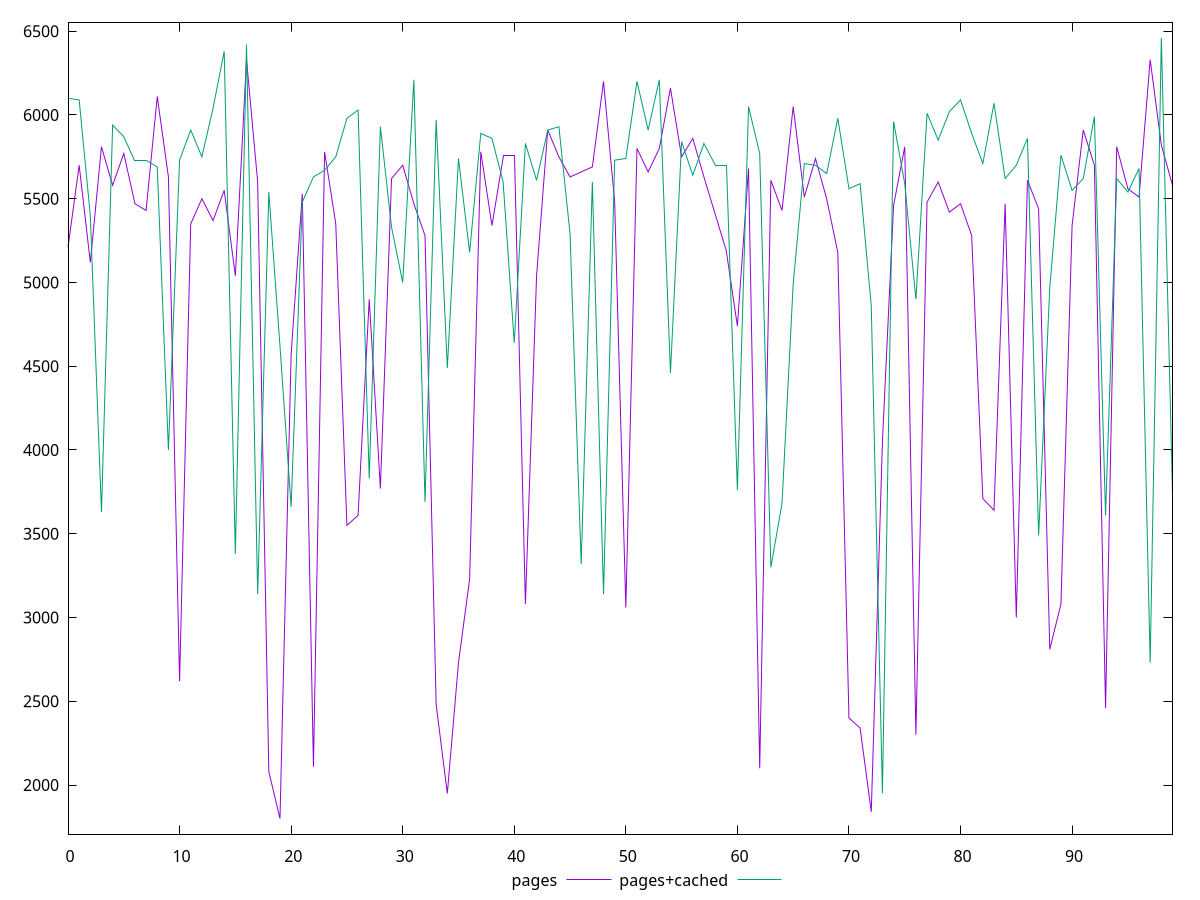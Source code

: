 reset

$pages <<EOF
0 5210
1 5700
2 5120
3 5810
4 5580
5 5770
6 5470
7 5430
8 6110
9 5630
10 2620
11 5350
12 5500
13 5370
14 5550
15 5040
16 6330
17 5600
18 2080
19 1800
20 4570
21 5530
22 2110
23 5780
24 5350
25 3550
26 3610
27 4900
28 3770
29 5620
30 5700
31 5470
32 5280
33 2480
34 1950
35 2730
36 3230
37 5780
38 5340
39 5760
40 5760
41 3080
42 5040
43 5910
44 5750
45 5630
46 5660
47 5690
48 6200
49 5480
50 3060
51 5800
52 5660
53 5800
54 6160
55 5750
56 5860
57 5630
58 5410
59 5190
60 4740
61 5680
62 2100
63 5610
64 5430
65 6050
66 5510
67 5740
68 5500
69 5180
70 2400
71 2340
72 1840
73 4050
74 5460
75 5810
76 2300
77 5480
78 5600
79 5420
80 5470
81 5280
82 3710
83 3640
84 5470
85 3000
86 5610
87 5440
88 2810
89 3080
90 5340
91 5910
92 5700
93 2460
94 5810
95 5560
96 5510
97 6330
98 5820
99 5580
EOF

$pagesCached <<EOF
0 6100
1 6090
2 5400
3 3630
4 5940
5 5870
6 5730
7 5730
8 5690
9 4000
10 5730
11 5910
12 5750
13 6040
14 6380
15 3380
16 6420
17 3140
18 5540
19 4620
20 3660
21 5480
22 5630
23 5670
24 5750
25 5980
26 6030
27 3830
28 5930
29 5330
30 5000
31 6210
32 3690
33 5970
34 4490
35 5740
36 5180
37 5890
38 5860
39 5600
40 4640
41 5830
42 5610
43 5910
44 5930
45 5290
46 3320
47 5600
48 3140
49 5730
50 5740
51 6200
52 5910
53 6210
54 4460
55 5840
56 5640
57 5830
58 5700
59 5700
60 3760
61 6050
62 5770
63 3300
64 3680
65 4990
66 5710
67 5700
68 5650
69 5980
70 5560
71 5590
72 4860
73 1950
74 5960
75 5590
76 4900
77 6010
78 5850
79 6020
80 6090
81 5890
82 5710
83 6070
84 5620
85 5700
86 5860
87 3490
88 4970
89 5760
90 5550
91 5620
92 5990
93 3610
94 5620
95 5540
96 5680
97 2730
98 6460
99 3740
EOF

set key outside below
set xrange [0:99]
set yrange [1706.8:6553.2]
set trange [1706.8:6553.2]
set terminal svg size 640, 520 enhanced background rgb 'white'
set output "report_00015_2021-02-09T16-11-33.973Z/unused-javascript/comparison/line/0_vs_1.svg"

plot $pages title "pages" with line, \
     $pagesCached title "pages+cached" with line

reset
